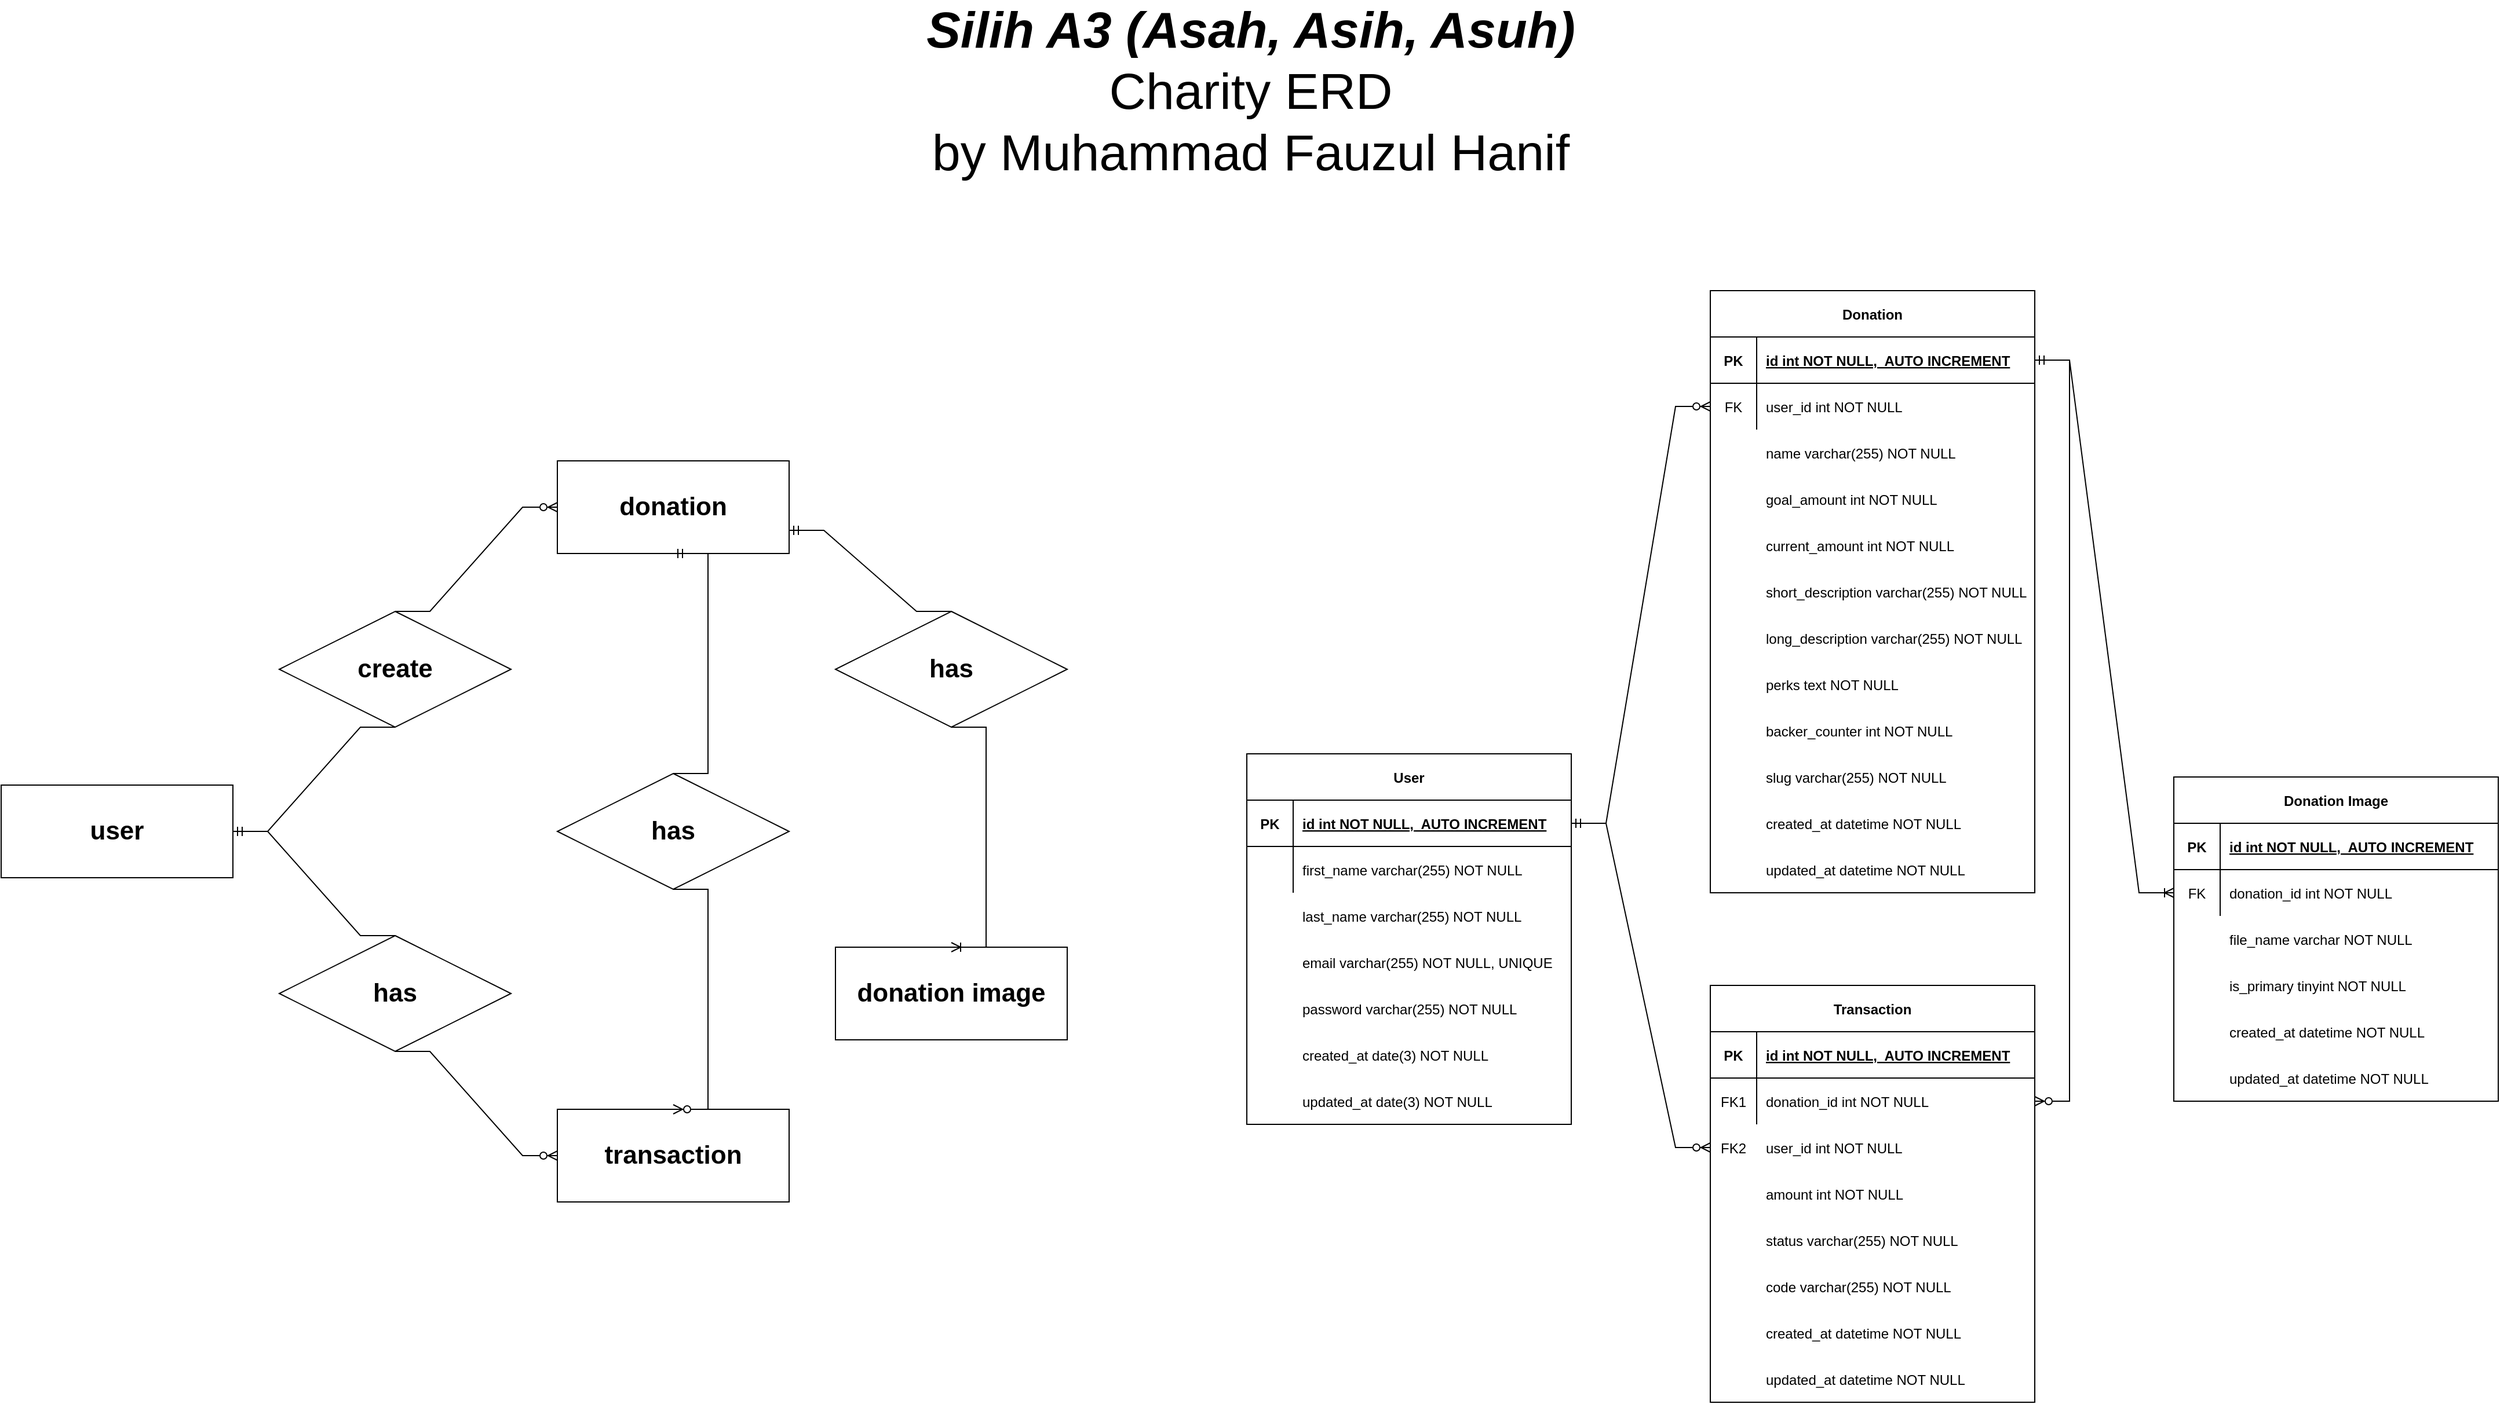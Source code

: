 <mxfile version="14.6.10" type="device"><diagram id="R2lEEEUBdFMjLlhIrx00" name="Page-1"><mxGraphModel dx="2903" dy="1823" grid="1" gridSize="10" guides="1" tooltips="1" connect="1" arrows="1" fold="1" page="1" pageScale="1" pageWidth="2336" pageHeight="1654" math="0" shadow="0" extFonts="Permanent Marker^https://fonts.googleapis.com/css?family=Permanent+Marker"><root><mxCell id="0"/><mxCell id="1" parent="0"/><mxCell id="HXcFSZ7akQh2lTQ3JMFk-24" value="&lt;font style=&quot;font-size: 44px&quot;&gt;&lt;b&gt;&lt;i&gt;Silih A3 (Asah, Asih, Asuh) &lt;/i&gt;&lt;/b&gt;&lt;br&gt;Charity ERD&lt;br&gt;by Muhammad Fauzul Hanif&lt;/font&gt;" style="text;html=1;align=center;verticalAlign=middle;resizable=0;points=[];autosize=1;strokeColor=none;fontSize=22;" parent="1" vertex="1"><mxGeometry x="878" y="120" width="580" height="110" as="geometry"/></mxCell><mxCell id="JLuhulldG4xND8N1YC3n-5" value="" style="group" vertex="1" connectable="0" parent="1"><mxGeometry x="90" y="347" width="2155" height="960" as="geometry"/></mxCell><mxCell id="JLuhulldG4xND8N1YC3n-2" value="" style="group" vertex="1" connectable="0" parent="JLuhulldG4xND8N1YC3n-5"><mxGeometry y="147" width="920" height="640" as="geometry"/></mxCell><mxCell id="HXcFSZ7akQh2lTQ3JMFk-3" value="&lt;b&gt;&lt;font style=&quot;font-size: 22px&quot;&gt;user&lt;/font&gt;&lt;/b&gt;" style="whiteSpace=wrap;html=1;align=center;" parent="JLuhulldG4xND8N1YC3n-2" vertex="1"><mxGeometry y="280" width="200" height="80" as="geometry"/></mxCell><mxCell id="HXcFSZ7akQh2lTQ3JMFk-6" value="create" style="shape=rhombus;perimeter=rhombusPerimeter;whiteSpace=wrap;html=1;align=center;fontSize=22;fontStyle=1" parent="JLuhulldG4xND8N1YC3n-2" vertex="1"><mxGeometry x="240" y="130" width="200" height="100" as="geometry"/></mxCell><mxCell id="HXcFSZ7akQh2lTQ3JMFk-8" value="donation" style="whiteSpace=wrap;html=1;align=center;fontSize=22;fontStyle=1" parent="JLuhulldG4xND8N1YC3n-2" vertex="1"><mxGeometry x="480" width="200" height="80" as="geometry"/></mxCell><mxCell id="HXcFSZ7akQh2lTQ3JMFk-9" value="has" style="shape=rhombus;perimeter=rhombusPerimeter;whiteSpace=wrap;html=1;align=center;fontSize=22;fontStyle=1" parent="JLuhulldG4xND8N1YC3n-2" vertex="1"><mxGeometry x="240" y="410" width="200" height="100" as="geometry"/></mxCell><mxCell id="HXcFSZ7akQh2lTQ3JMFk-10" value="transaction" style="whiteSpace=wrap;html=1;align=center;fontSize=22;fontStyle=1" parent="JLuhulldG4xND8N1YC3n-2" vertex="1"><mxGeometry x="480" y="560" width="200" height="80" as="geometry"/></mxCell><mxCell id="HXcFSZ7akQh2lTQ3JMFk-11" value="has" style="shape=rhombus;perimeter=rhombusPerimeter;whiteSpace=wrap;html=1;align=center;fontSize=22;fontStyle=1" parent="JLuhulldG4xND8N1YC3n-2" vertex="1"><mxGeometry x="480" y="270" width="200" height="100" as="geometry"/></mxCell><mxCell id="HXcFSZ7akQh2lTQ3JMFk-12" value="has" style="shape=rhombus;perimeter=rhombusPerimeter;whiteSpace=wrap;html=1;align=center;fontSize=22;fontStyle=1" parent="JLuhulldG4xND8N1YC3n-2" vertex="1"><mxGeometry x="720" y="130" width="200" height="100" as="geometry"/></mxCell><mxCell id="HXcFSZ7akQh2lTQ3JMFk-13" value="donation image" style="whiteSpace=wrap;html=1;align=center;fontSize=22;fontStyle=1" parent="JLuhulldG4xND8N1YC3n-2" vertex="1"><mxGeometry x="720" y="420" width="200" height="80" as="geometry"/></mxCell><mxCell id="HXcFSZ7akQh2lTQ3JMFk-14" value="" style="edgeStyle=entityRelationEdgeStyle;fontSize=12;html=1;endArrow=ERmandOne;rounded=0;exitX=0.5;exitY=1;exitDx=0;exitDy=0;entryX=1;entryY=0.5;entryDx=0;entryDy=0;" parent="JLuhulldG4xND8N1YC3n-2" source="HXcFSZ7akQh2lTQ3JMFk-6" target="HXcFSZ7akQh2lTQ3JMFk-3" edge="1"><mxGeometry x="420" y="880" width="100" height="100" as="geometry"><mxPoint x="770" y="1090" as="sourcePoint"/><mxPoint x="870" y="990" as="targetPoint"/></mxGeometry></mxCell><mxCell id="HXcFSZ7akQh2lTQ3JMFk-15" value="" style="edgeStyle=entityRelationEdgeStyle;fontSize=12;html=1;endArrow=ERzeroToMany;endFill=1;rounded=0;exitX=0.5;exitY=0;exitDx=0;exitDy=0;entryX=0;entryY=0.5;entryDx=0;entryDy=0;" parent="JLuhulldG4xND8N1YC3n-2" source="HXcFSZ7akQh2lTQ3JMFk-6" target="HXcFSZ7akQh2lTQ3JMFk-8" edge="1"><mxGeometry x="420" y="880" width="100" height="100" as="geometry"><mxPoint x="970" y="980" as="sourcePoint"/><mxPoint x="1010" y="960" as="targetPoint"/></mxGeometry></mxCell><mxCell id="HXcFSZ7akQh2lTQ3JMFk-16" value="" style="edgeStyle=entityRelationEdgeStyle;fontSize=12;html=1;endArrow=ERmandOne;rounded=0;exitX=0.5;exitY=0;exitDx=0;exitDy=0;entryX=0.5;entryY=1;entryDx=0;entryDy=0;" parent="JLuhulldG4xND8N1YC3n-2" source="HXcFSZ7akQh2lTQ3JMFk-11" target="HXcFSZ7akQh2lTQ3JMFk-8" edge="1"><mxGeometry x="420" y="880" width="100" height="100" as="geometry"><mxPoint x="1100" y="1210" as="sourcePoint"/><mxPoint x="746" y="1298" as="targetPoint"/></mxGeometry></mxCell><mxCell id="HXcFSZ7akQh2lTQ3JMFk-17" value="" style="edgeStyle=entityRelationEdgeStyle;fontSize=12;html=1;endArrow=ERmandOne;rounded=0;exitX=0.5;exitY=0;exitDx=0;exitDy=0;entryX=1;entryY=0.75;entryDx=0;entryDy=0;" parent="JLuhulldG4xND8N1YC3n-2" source="HXcFSZ7akQh2lTQ3JMFk-12" target="HXcFSZ7akQh2lTQ3JMFk-8" edge="1"><mxGeometry x="420" y="880" width="100" height="100" as="geometry"><mxPoint x="1210" y="1500" as="sourcePoint"/><mxPoint x="620" y="1398" as="targetPoint"/></mxGeometry></mxCell><mxCell id="HXcFSZ7akQh2lTQ3JMFk-18" value="" style="edgeStyle=entityRelationEdgeStyle;fontSize=12;html=1;endArrow=ERmandOne;rounded=0;entryX=1;entryY=0.5;entryDx=0;entryDy=0;exitX=0.5;exitY=0;exitDx=0;exitDy=0;" parent="JLuhulldG4xND8N1YC3n-2" source="HXcFSZ7akQh2lTQ3JMFk-9" target="HXcFSZ7akQh2lTQ3JMFk-3" edge="1"><mxGeometry x="420" y="880" width="100" height="100" as="geometry"><mxPoint x="550" y="1220" as="sourcePoint"/><mxPoint x="650" y="1120" as="targetPoint"/></mxGeometry></mxCell><mxCell id="HXcFSZ7akQh2lTQ3JMFk-19" value="" style="edgeStyle=entityRelationEdgeStyle;fontSize=12;html=1;endArrow=ERzeroToMany;endFill=1;rounded=0;exitX=0.5;exitY=1;exitDx=0;exitDy=0;entryX=0;entryY=0.5;entryDx=0;entryDy=0;" parent="JLuhulldG4xND8N1YC3n-2" source="HXcFSZ7akQh2lTQ3JMFk-9" target="HXcFSZ7akQh2lTQ3JMFk-10" edge="1"><mxGeometry x="420" y="880" width="100" height="100" as="geometry"><mxPoint x="640" y="1220" as="sourcePoint"/><mxPoint x="740" y="1120" as="targetPoint"/></mxGeometry></mxCell><mxCell id="HXcFSZ7akQh2lTQ3JMFk-21" value="" style="edgeStyle=entityRelationEdgeStyle;fontSize=12;html=1;endArrow=ERzeroToMany;endFill=1;rounded=0;entryX=0.5;entryY=0;entryDx=0;entryDy=0;exitX=0.5;exitY=1;exitDx=0;exitDy=0;" parent="JLuhulldG4xND8N1YC3n-2" source="HXcFSZ7akQh2lTQ3JMFk-11" target="HXcFSZ7akQh2lTQ3JMFk-10" edge="1"><mxGeometry x="420" y="880" width="100" height="100" as="geometry"><mxPoint x="1220" y="1380" as="sourcePoint"/><mxPoint x="1050" y="930" as="targetPoint"/></mxGeometry></mxCell><mxCell id="HXcFSZ7akQh2lTQ3JMFk-22" value="" style="edgeStyle=entityRelationEdgeStyle;fontSize=12;html=1;endArrow=ERoneToMany;rounded=0;exitX=0.5;exitY=1;exitDx=0;exitDy=0;entryX=0.5;entryY=0;entryDx=0;entryDy=0;" parent="JLuhulldG4xND8N1YC3n-2" source="HXcFSZ7akQh2lTQ3JMFk-12" target="HXcFSZ7akQh2lTQ3JMFk-13" edge="1"><mxGeometry x="420" y="880" width="100" height="100" as="geometry"><mxPoint x="1440" y="1220" as="sourcePoint"/><mxPoint x="1540" y="1120" as="targetPoint"/></mxGeometry></mxCell><mxCell id="JLuhulldG4xND8N1YC3n-4" value="" style="group" vertex="1" connectable="0" parent="JLuhulldG4xND8N1YC3n-5"><mxGeometry x="1075" width="1080" height="960" as="geometry"/></mxCell><mxCell id="HXcFSZ7akQh2lTQ3JMFk-26" value="" style="group" parent="JLuhulldG4xND8N1YC3n-4" vertex="1" connectable="0"><mxGeometry y="400" width="280" height="320" as="geometry"/></mxCell><mxCell id="HXcFSZ7akQh2lTQ3JMFk-27" value="User" style="shape=table;startSize=40;container=1;collapsible=1;childLayout=tableLayout;fixedRows=1;rowLines=0;fontStyle=1;align=center;resizeLast=1;" parent="HXcFSZ7akQh2lTQ3JMFk-26" vertex="1"><mxGeometry width="280" height="320" as="geometry"/></mxCell><mxCell id="HXcFSZ7akQh2lTQ3JMFk-28" value="" style="shape=partialRectangle;collapsible=0;dropTarget=0;pointerEvents=0;fillColor=none;points=[[0,0.5],[1,0.5]];portConstraint=eastwest;top=0;left=0;right=0;bottom=1;" parent="HXcFSZ7akQh2lTQ3JMFk-27" vertex="1"><mxGeometry y="40" width="280" height="40" as="geometry"/></mxCell><mxCell id="HXcFSZ7akQh2lTQ3JMFk-29" value="PK" style="shape=partialRectangle;overflow=hidden;connectable=0;fillColor=none;top=0;left=0;bottom=0;right=0;fontStyle=1;" parent="HXcFSZ7akQh2lTQ3JMFk-28" vertex="1"><mxGeometry width="40" height="40" as="geometry"/></mxCell><mxCell id="HXcFSZ7akQh2lTQ3JMFk-30" value="id int NOT NULL,  AUTO INCREMENT" style="shape=partialRectangle;overflow=hidden;connectable=0;fillColor=none;top=0;left=0;bottom=0;right=0;align=left;spacingLeft=6;fontStyle=5;" parent="HXcFSZ7akQh2lTQ3JMFk-28" vertex="1"><mxGeometry x="40" width="240" height="40" as="geometry"/></mxCell><mxCell id="HXcFSZ7akQh2lTQ3JMFk-31" value="" style="shape=partialRectangle;collapsible=0;dropTarget=0;pointerEvents=0;fillColor=none;points=[[0,0.5],[1,0.5]];portConstraint=eastwest;top=0;left=0;right=0;bottom=0;" parent="HXcFSZ7akQh2lTQ3JMFk-27" vertex="1"><mxGeometry y="80" width="280" height="40" as="geometry"/></mxCell><mxCell id="HXcFSZ7akQh2lTQ3JMFk-32" value="" style="shape=partialRectangle;overflow=hidden;connectable=0;fillColor=none;top=0;left=0;bottom=0;right=0;" parent="HXcFSZ7akQh2lTQ3JMFk-31" vertex="1"><mxGeometry width="40" height="40" as="geometry"/></mxCell><mxCell id="HXcFSZ7akQh2lTQ3JMFk-33" value="first_name varchar(255) NOT NULL" style="shape=partialRectangle;overflow=hidden;connectable=0;fillColor=none;top=0;left=0;bottom=0;right=0;align=left;spacingLeft=6;" parent="HXcFSZ7akQh2lTQ3JMFk-31" vertex="1"><mxGeometry x="40" width="240" height="40" as="geometry"/></mxCell><mxCell id="HXcFSZ7akQh2lTQ3JMFk-34" value="" style="shape=partialRectangle;collapsible=0;dropTarget=0;pointerEvents=0;fillColor=none;points=[[0,0.5],[1,0.5]];portConstraint=eastwest;top=0;left=0;right=0;bottom=0;" parent="HXcFSZ7akQh2lTQ3JMFk-26" vertex="1"><mxGeometry y="120" width="280" height="40" as="geometry"/></mxCell><mxCell id="HXcFSZ7akQh2lTQ3JMFk-35" value="" style="shape=partialRectangle;overflow=hidden;connectable=0;fillColor=none;top=0;left=0;bottom=0;right=0;" parent="HXcFSZ7akQh2lTQ3JMFk-34" vertex="1"><mxGeometry width="40" height="40" as="geometry"/></mxCell><mxCell id="HXcFSZ7akQh2lTQ3JMFk-36" value="last_name varchar(255) NOT NULL" style="shape=partialRectangle;overflow=hidden;connectable=0;fillColor=none;top=0;left=0;bottom=0;right=0;align=left;spacingLeft=6;" parent="HXcFSZ7akQh2lTQ3JMFk-34" vertex="1"><mxGeometry x="40" width="240" height="40" as="geometry"/></mxCell><mxCell id="HXcFSZ7akQh2lTQ3JMFk-37" value="" style="shape=partialRectangle;collapsible=0;dropTarget=0;pointerEvents=0;fillColor=none;points=[[0,0.5],[1,0.5]];portConstraint=eastwest;top=0;left=0;right=0;bottom=0;" parent="HXcFSZ7akQh2lTQ3JMFk-26" vertex="1"><mxGeometry y="160" width="280" height="40" as="geometry"/></mxCell><mxCell id="HXcFSZ7akQh2lTQ3JMFk-38" value="" style="shape=partialRectangle;overflow=hidden;connectable=0;fillColor=none;top=0;left=0;bottom=0;right=0;" parent="HXcFSZ7akQh2lTQ3JMFk-37" vertex="1"><mxGeometry width="40" height="40" as="geometry"/></mxCell><mxCell id="HXcFSZ7akQh2lTQ3JMFk-39" value="email varchar(255) NOT NULL, UNIQUE" style="shape=partialRectangle;overflow=hidden;connectable=0;fillColor=none;top=0;left=0;bottom=0;right=0;align=left;spacingLeft=6;" parent="HXcFSZ7akQh2lTQ3JMFk-37" vertex="1"><mxGeometry x="40" width="240" height="40" as="geometry"/></mxCell><mxCell id="HXcFSZ7akQh2lTQ3JMFk-40" value="" style="shape=partialRectangle;collapsible=0;dropTarget=0;pointerEvents=0;fillColor=none;points=[[0,0.5],[1,0.5]];portConstraint=eastwest;top=0;left=0;right=0;bottom=0;" parent="HXcFSZ7akQh2lTQ3JMFk-26" vertex="1"><mxGeometry y="240" width="280" height="40" as="geometry"/></mxCell><mxCell id="HXcFSZ7akQh2lTQ3JMFk-41" value="" style="shape=partialRectangle;overflow=hidden;connectable=0;fillColor=none;top=0;left=0;bottom=0;right=0;" parent="HXcFSZ7akQh2lTQ3JMFk-40" vertex="1"><mxGeometry width="40" height="40" as="geometry"/></mxCell><mxCell id="HXcFSZ7akQh2lTQ3JMFk-42" value="created_at date(3) NOT NULL" style="shape=partialRectangle;overflow=hidden;connectable=0;fillColor=none;top=0;left=0;bottom=0;right=0;align=left;spacingLeft=6;" parent="HXcFSZ7akQh2lTQ3JMFk-40" vertex="1"><mxGeometry x="40" width="240" height="40" as="geometry"/></mxCell><mxCell id="HXcFSZ7akQh2lTQ3JMFk-43" value="" style="shape=partialRectangle;collapsible=0;dropTarget=0;pointerEvents=0;fillColor=none;points=[[0,0.5],[1,0.5]];portConstraint=eastwest;top=0;left=0;right=0;bottom=0;" parent="HXcFSZ7akQh2lTQ3JMFk-26" vertex="1"><mxGeometry y="280" width="280" height="40" as="geometry"/></mxCell><mxCell id="HXcFSZ7akQh2lTQ3JMFk-44" value="" style="shape=partialRectangle;overflow=hidden;connectable=0;fillColor=none;top=0;left=0;bottom=0;right=0;" parent="HXcFSZ7akQh2lTQ3JMFk-43" vertex="1"><mxGeometry width="40" height="40" as="geometry"/></mxCell><mxCell id="HXcFSZ7akQh2lTQ3JMFk-45" value="updated_at date(3) NOT NULL" style="shape=partialRectangle;overflow=hidden;connectable=0;fillColor=none;top=0;left=0;bottom=0;right=0;align=left;spacingLeft=6;" parent="HXcFSZ7akQh2lTQ3JMFk-43" vertex="1"><mxGeometry x="40" width="240" height="40" as="geometry"/></mxCell><mxCell id="HXcFSZ7akQh2lTQ3JMFk-46" value="" style="shape=partialRectangle;collapsible=0;dropTarget=0;pointerEvents=0;fillColor=none;points=[[0,0.5],[1,0.5]];portConstraint=eastwest;top=0;left=0;right=0;bottom=0;" parent="HXcFSZ7akQh2lTQ3JMFk-26" vertex="1"><mxGeometry y="200" width="280" height="40" as="geometry"/></mxCell><mxCell id="HXcFSZ7akQh2lTQ3JMFk-47" value="" style="shape=partialRectangle;overflow=hidden;connectable=0;fillColor=none;top=0;left=0;bottom=0;right=0;" parent="HXcFSZ7akQh2lTQ3JMFk-46" vertex="1"><mxGeometry width="40" height="40" as="geometry"/></mxCell><mxCell id="HXcFSZ7akQh2lTQ3JMFk-48" value="password varchar(255) NOT NULL" style="shape=partialRectangle;overflow=hidden;connectable=0;fillColor=none;top=0;left=0;bottom=0;right=0;align=left;spacingLeft=6;" parent="HXcFSZ7akQh2lTQ3JMFk-46" vertex="1"><mxGeometry x="40" width="240" height="40" as="geometry"/></mxCell><mxCell id="HXcFSZ7akQh2lTQ3JMFk-49" value="" style="group" parent="JLuhulldG4xND8N1YC3n-4" vertex="1" connectable="0"><mxGeometry x="400" width="280" height="520" as="geometry"/></mxCell><mxCell id="HXcFSZ7akQh2lTQ3JMFk-50" value="Donation" style="shape=table;startSize=40;container=1;collapsible=1;childLayout=tableLayout;fixedRows=1;rowLines=0;fontStyle=1;align=center;resizeLast=1;" parent="HXcFSZ7akQh2lTQ3JMFk-49" vertex="1"><mxGeometry width="280" height="520" as="geometry"/></mxCell><mxCell id="HXcFSZ7akQh2lTQ3JMFk-51" value="" style="shape=partialRectangle;collapsible=0;dropTarget=0;pointerEvents=0;fillColor=none;points=[[0,0.5],[1,0.5]];portConstraint=eastwest;top=0;left=0;right=0;bottom=1;" parent="HXcFSZ7akQh2lTQ3JMFk-50" vertex="1"><mxGeometry y="40" width="280" height="40" as="geometry"/></mxCell><mxCell id="HXcFSZ7akQh2lTQ3JMFk-52" value="PK" style="shape=partialRectangle;overflow=hidden;connectable=0;fillColor=none;top=0;left=0;bottom=0;right=0;fontStyle=1;" parent="HXcFSZ7akQh2lTQ3JMFk-51" vertex="1"><mxGeometry width="40" height="40" as="geometry"/></mxCell><mxCell id="HXcFSZ7akQh2lTQ3JMFk-53" value="id int NOT NULL,  AUTO INCREMENT" style="shape=partialRectangle;overflow=hidden;connectable=0;fillColor=none;top=0;left=0;bottom=0;right=0;align=left;spacingLeft=6;fontStyle=5;" parent="HXcFSZ7akQh2lTQ3JMFk-51" vertex="1"><mxGeometry x="40" width="240" height="40" as="geometry"/></mxCell><mxCell id="HXcFSZ7akQh2lTQ3JMFk-54" value="" style="shape=partialRectangle;collapsible=0;dropTarget=0;pointerEvents=0;fillColor=none;points=[[0,0.5],[1,0.5]];portConstraint=eastwest;top=0;left=0;right=0;bottom=0;" parent="HXcFSZ7akQh2lTQ3JMFk-50" vertex="1"><mxGeometry y="80" width="280" height="40" as="geometry"/></mxCell><mxCell id="HXcFSZ7akQh2lTQ3JMFk-55" value="FK" style="shape=partialRectangle;overflow=hidden;connectable=0;fillColor=none;top=0;left=0;bottom=0;right=0;" parent="HXcFSZ7akQh2lTQ3JMFk-54" vertex="1"><mxGeometry width="40" height="40" as="geometry"/></mxCell><mxCell id="HXcFSZ7akQh2lTQ3JMFk-56" value="user_id int NOT NULL" style="shape=partialRectangle;overflow=hidden;connectable=0;fillColor=none;top=0;left=0;bottom=0;right=0;align=left;spacingLeft=6;" parent="HXcFSZ7akQh2lTQ3JMFk-54" vertex="1"><mxGeometry x="40" width="240" height="40" as="geometry"/></mxCell><mxCell id="HXcFSZ7akQh2lTQ3JMFk-57" value="" style="shape=partialRectangle;collapsible=0;dropTarget=0;pointerEvents=0;fillColor=none;points=[[0,0.5],[1,0.5]];portConstraint=eastwest;top=0;left=0;right=0;bottom=0;" parent="HXcFSZ7akQh2lTQ3JMFk-49" vertex="1"><mxGeometry y="120" width="280" height="40" as="geometry"/></mxCell><mxCell id="HXcFSZ7akQh2lTQ3JMFk-58" value="" style="shape=partialRectangle;overflow=hidden;connectable=0;fillColor=none;top=0;left=0;bottom=0;right=0;" parent="HXcFSZ7akQh2lTQ3JMFk-57" vertex="1"><mxGeometry width="40" height="40" as="geometry"/></mxCell><mxCell id="HXcFSZ7akQh2lTQ3JMFk-59" value="name varchar(255) NOT NULL" style="shape=partialRectangle;overflow=hidden;connectable=0;fillColor=none;top=0;left=0;bottom=0;right=0;align=left;spacingLeft=6;" parent="HXcFSZ7akQh2lTQ3JMFk-57" vertex="1"><mxGeometry x="40" width="240" height="40" as="geometry"/></mxCell><mxCell id="HXcFSZ7akQh2lTQ3JMFk-60" value="" style="shape=partialRectangle;collapsible=0;dropTarget=0;pointerEvents=0;fillColor=none;points=[[0,0.5],[1,0.5]];portConstraint=eastwest;top=0;left=0;right=0;bottom=0;" parent="HXcFSZ7akQh2lTQ3JMFk-49" vertex="1"><mxGeometry y="160" width="280" height="40" as="geometry"/></mxCell><mxCell id="HXcFSZ7akQh2lTQ3JMFk-61" value="" style="shape=partialRectangle;overflow=hidden;connectable=0;fillColor=none;top=0;left=0;bottom=0;right=0;" parent="HXcFSZ7akQh2lTQ3JMFk-60" vertex="1"><mxGeometry width="40" height="40" as="geometry"/></mxCell><mxCell id="HXcFSZ7akQh2lTQ3JMFk-62" value="goal_amount int NOT NULL" style="shape=partialRectangle;overflow=hidden;connectable=0;fillColor=none;top=0;left=0;bottom=0;right=0;align=left;spacingLeft=6;" parent="HXcFSZ7akQh2lTQ3JMFk-60" vertex="1"><mxGeometry x="40" width="240" height="40" as="geometry"/></mxCell><mxCell id="HXcFSZ7akQh2lTQ3JMFk-63" value="" style="shape=partialRectangle;collapsible=0;dropTarget=0;pointerEvents=0;fillColor=none;points=[[0,0.5],[1,0.5]];portConstraint=eastwest;top=0;left=0;right=0;bottom=0;" parent="HXcFSZ7akQh2lTQ3JMFk-49" vertex="1"><mxGeometry y="240" width="280" height="40" as="geometry"/></mxCell><mxCell id="HXcFSZ7akQh2lTQ3JMFk-64" value="" style="shape=partialRectangle;overflow=hidden;connectable=0;fillColor=none;top=0;left=0;bottom=0;right=0;" parent="HXcFSZ7akQh2lTQ3JMFk-63" vertex="1"><mxGeometry width="40" height="40" as="geometry"/></mxCell><mxCell id="HXcFSZ7akQh2lTQ3JMFk-65" value="short_description varchar(255) NOT NULL" style="shape=partialRectangle;overflow=hidden;connectable=0;fillColor=none;top=0;left=0;bottom=0;right=0;align=left;spacingLeft=6;" parent="HXcFSZ7akQh2lTQ3JMFk-63" vertex="1"><mxGeometry x="40" width="240" height="40" as="geometry"/></mxCell><mxCell id="HXcFSZ7akQh2lTQ3JMFk-66" value="" style="shape=partialRectangle;collapsible=0;dropTarget=0;pointerEvents=0;fillColor=none;points=[[0,0.5],[1,0.5]];portConstraint=eastwest;top=0;left=0;right=0;bottom=0;" parent="HXcFSZ7akQh2lTQ3JMFk-49" vertex="1"><mxGeometry y="280" width="280" height="40" as="geometry"/></mxCell><mxCell id="HXcFSZ7akQh2lTQ3JMFk-67" value="" style="shape=partialRectangle;overflow=hidden;connectable=0;fillColor=none;top=0;left=0;bottom=0;right=0;" parent="HXcFSZ7akQh2lTQ3JMFk-66" vertex="1"><mxGeometry width="40" height="40" as="geometry"/></mxCell><mxCell id="HXcFSZ7akQh2lTQ3JMFk-68" value="long_description varchar(255) NOT NULL" style="shape=partialRectangle;overflow=hidden;connectable=0;fillColor=none;top=0;left=0;bottom=0;right=0;align=left;spacingLeft=6;" parent="HXcFSZ7akQh2lTQ3JMFk-66" vertex="1"><mxGeometry x="40" width="240" height="40" as="geometry"/></mxCell><mxCell id="HXcFSZ7akQh2lTQ3JMFk-69" value="" style="shape=partialRectangle;collapsible=0;dropTarget=0;pointerEvents=0;fillColor=none;points=[[0,0.5],[1,0.5]];portConstraint=eastwest;top=0;left=0;right=0;bottom=0;" parent="HXcFSZ7akQh2lTQ3JMFk-49" vertex="1"><mxGeometry y="200" width="280" height="40" as="geometry"/></mxCell><mxCell id="HXcFSZ7akQh2lTQ3JMFk-70" value="" style="shape=partialRectangle;overflow=hidden;connectable=0;fillColor=none;top=0;left=0;bottom=0;right=0;" parent="HXcFSZ7akQh2lTQ3JMFk-69" vertex="1"><mxGeometry width="40" height="40" as="geometry"/></mxCell><mxCell id="HXcFSZ7akQh2lTQ3JMFk-71" value="current_amount int NOT NULL" style="shape=partialRectangle;overflow=hidden;connectable=0;fillColor=none;top=0;left=0;bottom=0;right=0;align=left;spacingLeft=6;" parent="HXcFSZ7akQh2lTQ3JMFk-69" vertex="1"><mxGeometry x="40" width="240" height="40" as="geometry"/></mxCell><mxCell id="HXcFSZ7akQh2lTQ3JMFk-72" value="" style="shape=partialRectangle;collapsible=0;dropTarget=0;pointerEvents=0;fillColor=none;points=[[0,0.5],[1,0.5]];portConstraint=eastwest;top=0;left=0;right=0;bottom=0;" parent="HXcFSZ7akQh2lTQ3JMFk-49" vertex="1"><mxGeometry y="320" width="280" height="40" as="geometry"/></mxCell><mxCell id="HXcFSZ7akQh2lTQ3JMFk-73" value="" style="shape=partialRectangle;overflow=hidden;connectable=0;fillColor=none;top=0;left=0;bottom=0;right=0;" parent="HXcFSZ7akQh2lTQ3JMFk-72" vertex="1"><mxGeometry width="40" height="40" as="geometry"/></mxCell><mxCell id="HXcFSZ7akQh2lTQ3JMFk-74" value="perks text NOT NULL" style="shape=partialRectangle;overflow=hidden;connectable=0;fillColor=none;top=0;left=0;bottom=0;right=0;align=left;spacingLeft=6;" parent="HXcFSZ7akQh2lTQ3JMFk-72" vertex="1"><mxGeometry x="40" width="240" height="40" as="geometry"/></mxCell><mxCell id="HXcFSZ7akQh2lTQ3JMFk-75" value="" style="shape=partialRectangle;collapsible=0;dropTarget=0;pointerEvents=0;fillColor=none;points=[[0,0.5],[1,0.5]];portConstraint=eastwest;top=0;left=0;right=0;bottom=0;" parent="HXcFSZ7akQh2lTQ3JMFk-49" vertex="1"><mxGeometry y="360" width="280" height="40" as="geometry"/></mxCell><mxCell id="HXcFSZ7akQh2lTQ3JMFk-76" value="" style="shape=partialRectangle;overflow=hidden;connectable=0;fillColor=none;top=0;left=0;bottom=0;right=0;" parent="HXcFSZ7akQh2lTQ3JMFk-75" vertex="1"><mxGeometry width="40" height="40" as="geometry"/></mxCell><mxCell id="HXcFSZ7akQh2lTQ3JMFk-77" value="backer_counter int NOT NULL" style="shape=partialRectangle;overflow=hidden;connectable=0;fillColor=none;top=0;left=0;bottom=0;right=0;align=left;spacingLeft=6;" parent="HXcFSZ7akQh2lTQ3JMFk-75" vertex="1"><mxGeometry x="40" width="240" height="40" as="geometry"/></mxCell><mxCell id="HXcFSZ7akQh2lTQ3JMFk-78" value="" style="shape=partialRectangle;collapsible=0;dropTarget=0;pointerEvents=0;fillColor=none;points=[[0,0.5],[1,0.5]];portConstraint=eastwest;top=0;left=0;right=0;bottom=0;" parent="HXcFSZ7akQh2lTQ3JMFk-49" vertex="1"><mxGeometry y="400" width="280" height="40" as="geometry"/></mxCell><mxCell id="HXcFSZ7akQh2lTQ3JMFk-79" value="" style="shape=partialRectangle;overflow=hidden;connectable=0;fillColor=none;top=0;left=0;bottom=0;right=0;" parent="HXcFSZ7akQh2lTQ3JMFk-78" vertex="1"><mxGeometry width="40" height="40" as="geometry"/></mxCell><mxCell id="HXcFSZ7akQh2lTQ3JMFk-80" value="slug varchar(255) NOT NULL" style="shape=partialRectangle;overflow=hidden;connectable=0;fillColor=none;top=0;left=0;bottom=0;right=0;align=left;spacingLeft=6;" parent="HXcFSZ7akQh2lTQ3JMFk-78" vertex="1"><mxGeometry x="40" width="240" height="40" as="geometry"/></mxCell><mxCell id="HXcFSZ7akQh2lTQ3JMFk-81" value="" style="shape=partialRectangle;collapsible=0;dropTarget=0;pointerEvents=0;fillColor=none;points=[[0,0.5],[1,0.5]];portConstraint=eastwest;top=0;left=0;right=0;bottom=0;" parent="HXcFSZ7akQh2lTQ3JMFk-49" vertex="1"><mxGeometry y="440" width="280" height="40" as="geometry"/></mxCell><mxCell id="HXcFSZ7akQh2lTQ3JMFk-82" value="" style="shape=partialRectangle;overflow=hidden;connectable=0;fillColor=none;top=0;left=0;bottom=0;right=0;" parent="HXcFSZ7akQh2lTQ3JMFk-81" vertex="1"><mxGeometry width="40" height="40" as="geometry"/></mxCell><mxCell id="HXcFSZ7akQh2lTQ3JMFk-83" value="created_at datetime NOT NULL" style="shape=partialRectangle;overflow=hidden;connectable=0;fillColor=none;top=0;left=0;bottom=0;right=0;align=left;spacingLeft=6;" parent="HXcFSZ7akQh2lTQ3JMFk-81" vertex="1"><mxGeometry x="40" width="240" height="40" as="geometry"/></mxCell><mxCell id="HXcFSZ7akQh2lTQ3JMFk-84" value="" style="shape=partialRectangle;collapsible=0;dropTarget=0;pointerEvents=0;fillColor=none;points=[[0,0.5],[1,0.5]];portConstraint=eastwest;top=0;left=0;right=0;bottom=0;" parent="HXcFSZ7akQh2lTQ3JMFk-49" vertex="1"><mxGeometry y="480" width="280" height="40" as="geometry"/></mxCell><mxCell id="HXcFSZ7akQh2lTQ3JMFk-85" value="" style="shape=partialRectangle;overflow=hidden;connectable=0;fillColor=none;top=0;left=0;bottom=0;right=0;" parent="HXcFSZ7akQh2lTQ3JMFk-84" vertex="1"><mxGeometry width="40" height="40" as="geometry"/></mxCell><mxCell id="HXcFSZ7akQh2lTQ3JMFk-86" value="updated_at datetime NOT NULL" style="shape=partialRectangle;overflow=hidden;connectable=0;fillColor=none;top=0;left=0;bottom=0;right=0;align=left;spacingLeft=6;" parent="HXcFSZ7akQh2lTQ3JMFk-84" vertex="1"><mxGeometry x="40" width="240" height="40" as="geometry"/></mxCell><mxCell id="HXcFSZ7akQh2lTQ3JMFk-87" value="" style="group" parent="JLuhulldG4xND8N1YC3n-4" vertex="1" connectable="0"><mxGeometry x="800" y="420" width="280" height="280" as="geometry"/></mxCell><mxCell id="HXcFSZ7akQh2lTQ3JMFk-88" value="Donation Image" style="shape=table;startSize=40;container=1;collapsible=1;childLayout=tableLayout;fixedRows=1;rowLines=0;fontStyle=1;align=center;resizeLast=1;" parent="HXcFSZ7akQh2lTQ3JMFk-87" vertex="1"><mxGeometry width="280" height="280" as="geometry"/></mxCell><mxCell id="HXcFSZ7akQh2lTQ3JMFk-89" value="" style="shape=partialRectangle;collapsible=0;dropTarget=0;pointerEvents=0;fillColor=none;points=[[0,0.5],[1,0.5]];portConstraint=eastwest;top=0;left=0;right=0;bottom=1;" parent="HXcFSZ7akQh2lTQ3JMFk-88" vertex="1"><mxGeometry y="40" width="280" height="40" as="geometry"/></mxCell><mxCell id="HXcFSZ7akQh2lTQ3JMFk-90" value="PK" style="shape=partialRectangle;overflow=hidden;connectable=0;fillColor=none;top=0;left=0;bottom=0;right=0;fontStyle=1;" parent="HXcFSZ7akQh2lTQ3JMFk-89" vertex="1"><mxGeometry width="40" height="40" as="geometry"/></mxCell><mxCell id="HXcFSZ7akQh2lTQ3JMFk-91" value="id int NOT NULL,  AUTO INCREMENT" style="shape=partialRectangle;overflow=hidden;connectable=0;fillColor=none;top=0;left=0;bottom=0;right=0;align=left;spacingLeft=6;fontStyle=5;" parent="HXcFSZ7akQh2lTQ3JMFk-89" vertex="1"><mxGeometry x="40" width="240" height="40" as="geometry"/></mxCell><mxCell id="HXcFSZ7akQh2lTQ3JMFk-92" value="" style="shape=partialRectangle;collapsible=0;dropTarget=0;pointerEvents=0;fillColor=none;points=[[0,0.5],[1,0.5]];portConstraint=eastwest;top=0;left=0;right=0;bottom=0;" parent="HXcFSZ7akQh2lTQ3JMFk-88" vertex="1"><mxGeometry y="80" width="280" height="40" as="geometry"/></mxCell><mxCell id="HXcFSZ7akQh2lTQ3JMFk-93" value="FK" style="shape=partialRectangle;overflow=hidden;connectable=0;fillColor=none;top=0;left=0;bottom=0;right=0;" parent="HXcFSZ7akQh2lTQ3JMFk-92" vertex="1"><mxGeometry width="40" height="40" as="geometry"/></mxCell><mxCell id="HXcFSZ7akQh2lTQ3JMFk-94" value="donation_id int NOT NULL" style="shape=partialRectangle;overflow=hidden;connectable=0;fillColor=none;top=0;left=0;bottom=0;right=0;align=left;spacingLeft=6;" parent="HXcFSZ7akQh2lTQ3JMFk-92" vertex="1"><mxGeometry x="40" width="240" height="40" as="geometry"/></mxCell><mxCell id="HXcFSZ7akQh2lTQ3JMFk-95" value="" style="shape=partialRectangle;collapsible=0;dropTarget=0;pointerEvents=0;fillColor=none;points=[[0,0.5],[1,0.5]];portConstraint=eastwest;top=0;left=0;right=0;bottom=0;" parent="HXcFSZ7akQh2lTQ3JMFk-87" vertex="1"><mxGeometry y="120" width="280" height="40" as="geometry"/></mxCell><mxCell id="HXcFSZ7akQh2lTQ3JMFk-96" value="" style="shape=partialRectangle;overflow=hidden;connectable=0;fillColor=none;top=0;left=0;bottom=0;right=0;" parent="HXcFSZ7akQh2lTQ3JMFk-95" vertex="1"><mxGeometry width="40" height="40" as="geometry"/></mxCell><mxCell id="HXcFSZ7akQh2lTQ3JMFk-97" value="file_name varchar NOT NULL" style="shape=partialRectangle;overflow=hidden;connectable=0;fillColor=none;top=0;left=0;bottom=0;right=0;align=left;spacingLeft=6;" parent="HXcFSZ7akQh2lTQ3JMFk-95" vertex="1"><mxGeometry x="40" width="240" height="40" as="geometry"/></mxCell><mxCell id="HXcFSZ7akQh2lTQ3JMFk-98" value="" style="shape=partialRectangle;collapsible=0;dropTarget=0;pointerEvents=0;fillColor=none;points=[[0,0.5],[1,0.5]];portConstraint=eastwest;top=0;left=0;right=0;bottom=0;" parent="HXcFSZ7akQh2lTQ3JMFk-87" vertex="1"><mxGeometry y="160" width="280" height="40" as="geometry"/></mxCell><mxCell id="HXcFSZ7akQh2lTQ3JMFk-99" value="" style="shape=partialRectangle;overflow=hidden;connectable=0;fillColor=none;top=0;left=0;bottom=0;right=0;" parent="HXcFSZ7akQh2lTQ3JMFk-98" vertex="1"><mxGeometry width="40" height="40" as="geometry"/></mxCell><mxCell id="HXcFSZ7akQh2lTQ3JMFk-100" value="is_primary tinyint NOT NULL" style="shape=partialRectangle;overflow=hidden;connectable=0;fillColor=none;top=0;left=0;bottom=0;right=0;align=left;spacingLeft=6;" parent="HXcFSZ7akQh2lTQ3JMFk-98" vertex="1"><mxGeometry x="40" width="240" height="40" as="geometry"/></mxCell><mxCell id="HXcFSZ7akQh2lTQ3JMFk-101" value="" style="shape=partialRectangle;collapsible=0;dropTarget=0;pointerEvents=0;fillColor=none;points=[[0,0.5],[1,0.5]];portConstraint=eastwest;top=0;left=0;right=0;bottom=0;" parent="HXcFSZ7akQh2lTQ3JMFk-87" vertex="1"><mxGeometry y="200" width="280" height="40" as="geometry"/></mxCell><mxCell id="HXcFSZ7akQh2lTQ3JMFk-102" value="" style="shape=partialRectangle;overflow=hidden;connectable=0;fillColor=none;top=0;left=0;bottom=0;right=0;" parent="HXcFSZ7akQh2lTQ3JMFk-101" vertex="1"><mxGeometry width="40" height="40" as="geometry"/></mxCell><mxCell id="HXcFSZ7akQh2lTQ3JMFk-103" value="" style="shape=partialRectangle;overflow=hidden;connectable=0;fillColor=none;top=0;left=0;bottom=0;right=0;align=left;spacingLeft=6;" parent="HXcFSZ7akQh2lTQ3JMFk-101" vertex="1"><mxGeometry x="40" width="240" height="40" as="geometry"/></mxCell><mxCell id="HXcFSZ7akQh2lTQ3JMFk-104" value="" style="shape=partialRectangle;collapsible=0;dropTarget=0;pointerEvents=0;fillColor=none;points=[[0,0.5],[1,0.5]];portConstraint=eastwest;top=0;left=0;right=0;bottom=0;" parent="HXcFSZ7akQh2lTQ3JMFk-87" vertex="1"><mxGeometry y="200" width="280" height="40" as="geometry"/></mxCell><mxCell id="HXcFSZ7akQh2lTQ3JMFk-105" value="" style="shape=partialRectangle;overflow=hidden;connectable=0;fillColor=none;top=0;left=0;bottom=0;right=0;" parent="HXcFSZ7akQh2lTQ3JMFk-104" vertex="1"><mxGeometry width="40" height="40" as="geometry"/></mxCell><mxCell id="HXcFSZ7akQh2lTQ3JMFk-106" value="created_at datetime NOT NULL" style="shape=partialRectangle;overflow=hidden;connectable=0;fillColor=none;top=0;left=0;bottom=0;right=0;align=left;spacingLeft=6;" parent="HXcFSZ7akQh2lTQ3JMFk-104" vertex="1"><mxGeometry x="40" width="240" height="40" as="geometry"/></mxCell><mxCell id="HXcFSZ7akQh2lTQ3JMFk-107" value="" style="shape=partialRectangle;collapsible=0;dropTarget=0;pointerEvents=0;fillColor=none;points=[[0,0.5],[1,0.5]];portConstraint=eastwest;top=0;left=0;right=0;bottom=0;" parent="HXcFSZ7akQh2lTQ3JMFk-87" vertex="1"><mxGeometry y="240" width="280" height="40" as="geometry"/></mxCell><mxCell id="HXcFSZ7akQh2lTQ3JMFk-108" value="" style="shape=partialRectangle;overflow=hidden;connectable=0;fillColor=none;top=0;left=0;bottom=0;right=0;" parent="HXcFSZ7akQh2lTQ3JMFk-107" vertex="1"><mxGeometry width="40" height="40" as="geometry"/></mxCell><mxCell id="HXcFSZ7akQh2lTQ3JMFk-109" value="updated_at datetime NOT NULL" style="shape=partialRectangle;overflow=hidden;connectable=0;fillColor=none;top=0;left=0;bottom=0;right=0;align=left;spacingLeft=6;" parent="HXcFSZ7akQh2lTQ3JMFk-107" vertex="1"><mxGeometry x="40" width="240" height="40" as="geometry"/></mxCell><mxCell id="HXcFSZ7akQh2lTQ3JMFk-110" value="" style="group" parent="JLuhulldG4xND8N1YC3n-4" vertex="1" connectable="0"><mxGeometry x="400" y="600" width="280" height="360" as="geometry"/></mxCell><mxCell id="HXcFSZ7akQh2lTQ3JMFk-111" value="" style="shape=partialRectangle;collapsible=0;dropTarget=0;pointerEvents=0;fillColor=none;points=[[0,0.5],[1,0.5]];portConstraint=eastwest;top=0;left=0;right=0;bottom=0;" parent="HXcFSZ7akQh2lTQ3JMFk-110" vertex="1"><mxGeometry y="320" width="280" height="40" as="geometry"/></mxCell><mxCell id="HXcFSZ7akQh2lTQ3JMFk-112" value="" style="shape=partialRectangle;overflow=hidden;connectable=0;fillColor=none;top=0;left=0;bottom=0;right=0;" parent="HXcFSZ7akQh2lTQ3JMFk-111" vertex="1"><mxGeometry width="40" height="40" as="geometry"/></mxCell><mxCell id="HXcFSZ7akQh2lTQ3JMFk-113" value="updated_at datetime NOT NULL" style="shape=partialRectangle;overflow=hidden;connectable=0;fillColor=none;top=0;left=0;bottom=0;right=0;align=left;spacingLeft=6;" parent="HXcFSZ7akQh2lTQ3JMFk-111" vertex="1"><mxGeometry x="40" width="240" height="40" as="geometry"/></mxCell><mxCell id="HXcFSZ7akQh2lTQ3JMFk-114" value="created_at datetime NOT NULL" style="shape=partialRectangle;overflow=hidden;connectable=0;fillColor=none;top=0;left=0;bottom=0;right=0;align=left;spacingLeft=6;" parent="HXcFSZ7akQh2lTQ3JMFk-110" vertex="1"><mxGeometry x="40" y="280" width="240" height="40" as="geometry"/></mxCell><mxCell id="HXcFSZ7akQh2lTQ3JMFk-115" value="Transaction" style="shape=table;startSize=40;container=1;collapsible=1;childLayout=tableLayout;fixedRows=1;rowLines=0;fontStyle=1;align=center;resizeLast=1;" parent="HXcFSZ7akQh2lTQ3JMFk-110" vertex="1"><mxGeometry width="280" height="360" as="geometry"/></mxCell><mxCell id="HXcFSZ7akQh2lTQ3JMFk-116" value="" style="shape=partialRectangle;collapsible=0;dropTarget=0;pointerEvents=0;fillColor=none;points=[[0,0.5],[1,0.5]];portConstraint=eastwest;top=0;left=0;right=0;bottom=1;" parent="HXcFSZ7akQh2lTQ3JMFk-115" vertex="1"><mxGeometry y="40" width="280" height="40" as="geometry"/></mxCell><mxCell id="HXcFSZ7akQh2lTQ3JMFk-117" value="PK" style="shape=partialRectangle;overflow=hidden;connectable=0;fillColor=none;top=0;left=0;bottom=0;right=0;fontStyle=1;" parent="HXcFSZ7akQh2lTQ3JMFk-116" vertex="1"><mxGeometry width="40" height="40" as="geometry"/></mxCell><mxCell id="HXcFSZ7akQh2lTQ3JMFk-118" value="id int NOT NULL,  AUTO INCREMENT" style="shape=partialRectangle;overflow=hidden;connectable=0;fillColor=none;top=0;left=0;bottom=0;right=0;align=left;spacingLeft=6;fontStyle=5;" parent="HXcFSZ7akQh2lTQ3JMFk-116" vertex="1"><mxGeometry x="40" width="240" height="40" as="geometry"/></mxCell><mxCell id="HXcFSZ7akQh2lTQ3JMFk-119" value="" style="shape=partialRectangle;collapsible=0;dropTarget=0;pointerEvents=0;fillColor=none;points=[[0,0.5],[1,0.5]];portConstraint=eastwest;top=0;left=0;right=0;bottom=0;" parent="HXcFSZ7akQh2lTQ3JMFk-115" vertex="1"><mxGeometry y="80" width="280" height="40" as="geometry"/></mxCell><mxCell id="HXcFSZ7akQh2lTQ3JMFk-120" value="FK1" style="shape=partialRectangle;overflow=hidden;connectable=0;fillColor=none;top=0;left=0;bottom=0;right=0;" parent="HXcFSZ7akQh2lTQ3JMFk-119" vertex="1"><mxGeometry width="40" height="40" as="geometry"/></mxCell><mxCell id="HXcFSZ7akQh2lTQ3JMFk-121" value="donation_id int NOT NULL" style="shape=partialRectangle;overflow=hidden;connectable=0;fillColor=none;top=0;left=0;bottom=0;right=0;align=left;spacingLeft=6;" parent="HXcFSZ7akQh2lTQ3JMFk-119" vertex="1"><mxGeometry x="40" width="240" height="40" as="geometry"/></mxCell><mxCell id="HXcFSZ7akQh2lTQ3JMFk-122" value="" style="shape=partialRectangle;collapsible=0;dropTarget=0;pointerEvents=0;fillColor=none;points=[[0,0.5],[1,0.5]];portConstraint=eastwest;top=0;left=0;right=0;bottom=0;" parent="HXcFSZ7akQh2lTQ3JMFk-110" vertex="1"><mxGeometry y="120" width="280" height="40" as="geometry"/></mxCell><mxCell id="HXcFSZ7akQh2lTQ3JMFk-123" value="FK2" style="shape=partialRectangle;overflow=hidden;connectable=0;fillColor=none;top=0;left=0;bottom=0;right=0;" parent="HXcFSZ7akQh2lTQ3JMFk-122" vertex="1"><mxGeometry width="40" height="40" as="geometry"/></mxCell><mxCell id="HXcFSZ7akQh2lTQ3JMFk-124" value="user_id int NOT NULL" style="shape=partialRectangle;overflow=hidden;connectable=0;fillColor=none;top=0;left=0;bottom=0;right=0;align=left;spacingLeft=6;" parent="HXcFSZ7akQh2lTQ3JMFk-122" vertex="1"><mxGeometry x="40" width="240" height="40" as="geometry"/></mxCell><mxCell id="HXcFSZ7akQh2lTQ3JMFk-125" value="" style="shape=partialRectangle;collapsible=0;dropTarget=0;pointerEvents=0;fillColor=none;points=[[0,0.5],[1,0.5]];portConstraint=eastwest;top=0;left=0;right=0;bottom=0;" parent="HXcFSZ7akQh2lTQ3JMFk-110" vertex="1"><mxGeometry y="160" width="280" height="40" as="geometry"/></mxCell><mxCell id="HXcFSZ7akQh2lTQ3JMFk-126" value="" style="shape=partialRectangle;overflow=hidden;connectable=0;fillColor=none;top=0;left=0;bottom=0;right=0;" parent="HXcFSZ7akQh2lTQ3JMFk-125" vertex="1"><mxGeometry width="40" height="40" as="geometry"/></mxCell><mxCell id="HXcFSZ7akQh2lTQ3JMFk-127" value="amount int NOT NULL" style="shape=partialRectangle;overflow=hidden;connectable=0;fillColor=none;top=0;left=0;bottom=0;right=0;align=left;spacingLeft=6;" parent="HXcFSZ7akQh2lTQ3JMFk-125" vertex="1"><mxGeometry x="40" width="240" height="40" as="geometry"/></mxCell><mxCell id="HXcFSZ7akQh2lTQ3JMFk-128" value="" style="shape=partialRectangle;collapsible=0;dropTarget=0;pointerEvents=0;fillColor=none;points=[[0,0.5],[1,0.5]];portConstraint=eastwest;top=0;left=0;right=0;bottom=0;" parent="HXcFSZ7akQh2lTQ3JMFk-110" vertex="1"><mxGeometry y="200" width="280" height="40" as="geometry"/></mxCell><mxCell id="HXcFSZ7akQh2lTQ3JMFk-129" value="" style="shape=partialRectangle;overflow=hidden;connectable=0;fillColor=none;top=0;left=0;bottom=0;right=0;" parent="HXcFSZ7akQh2lTQ3JMFk-128" vertex="1"><mxGeometry width="40" height="40" as="geometry"/></mxCell><mxCell id="HXcFSZ7akQh2lTQ3JMFk-130" value="" style="shape=partialRectangle;overflow=hidden;connectable=0;fillColor=none;top=0;left=0;bottom=0;right=0;align=left;spacingLeft=6;" parent="HXcFSZ7akQh2lTQ3JMFk-128" vertex="1"><mxGeometry x="40" width="240" height="40" as="geometry"/></mxCell><mxCell id="HXcFSZ7akQh2lTQ3JMFk-131" value="" style="shape=partialRectangle;collapsible=0;dropTarget=0;pointerEvents=0;fillColor=none;points=[[0,0.5],[1,0.5]];portConstraint=eastwest;top=0;left=0;right=0;bottom=0;" parent="HXcFSZ7akQh2lTQ3JMFk-110" vertex="1"><mxGeometry y="200" width="280" height="40" as="geometry"/></mxCell><mxCell id="HXcFSZ7akQh2lTQ3JMFk-132" value="" style="shape=partialRectangle;overflow=hidden;connectable=0;fillColor=none;top=0;left=0;bottom=0;right=0;" parent="HXcFSZ7akQh2lTQ3JMFk-131" vertex="1"><mxGeometry width="40" height="40" as="geometry"/></mxCell><mxCell id="HXcFSZ7akQh2lTQ3JMFk-133" value="status varchar(255) NOT NULL" style="shape=partialRectangle;overflow=hidden;connectable=0;fillColor=none;top=0;left=0;bottom=0;right=0;align=left;spacingLeft=6;" parent="HXcFSZ7akQh2lTQ3JMFk-131" vertex="1"><mxGeometry x="40" width="240" height="40" as="geometry"/></mxCell><mxCell id="HXcFSZ7akQh2lTQ3JMFk-134" value="" style="shape=partialRectangle;collapsible=0;dropTarget=0;pointerEvents=0;fillColor=none;points=[[0,0.5],[1,0.5]];portConstraint=eastwest;top=0;left=0;right=0;bottom=0;" parent="HXcFSZ7akQh2lTQ3JMFk-110" vertex="1"><mxGeometry y="240" width="280" height="40" as="geometry"/></mxCell><mxCell id="HXcFSZ7akQh2lTQ3JMFk-135" value="" style="shape=partialRectangle;overflow=hidden;connectable=0;fillColor=none;top=0;left=0;bottom=0;right=0;" parent="HXcFSZ7akQh2lTQ3JMFk-134" vertex="1"><mxGeometry width="40" height="40" as="geometry"/></mxCell><mxCell id="HXcFSZ7akQh2lTQ3JMFk-136" value="code varchar(255) NOT NULL" style="shape=partialRectangle;overflow=hidden;connectable=0;fillColor=none;top=0;left=0;bottom=0;right=0;align=left;spacingLeft=6;" parent="HXcFSZ7akQh2lTQ3JMFk-134" vertex="1"><mxGeometry x="40" width="240" height="40" as="geometry"/></mxCell><mxCell id="HXcFSZ7akQh2lTQ3JMFk-137" value="" style="edgeStyle=entityRelationEdgeStyle;fontSize=12;html=1;endArrow=ERzeroToMany;startArrow=ERmandOne;rounded=0;entryX=0;entryY=0.5;entryDx=0;entryDy=0;exitX=1;exitY=0.5;exitDx=0;exitDy=0;" parent="JLuhulldG4xND8N1YC3n-4" source="HXcFSZ7akQh2lTQ3JMFk-28" target="HXcFSZ7akQh2lTQ3JMFk-54" edge="1"><mxGeometry x="14" y="-13" width="100" height="100" as="geometry"><mxPoint x="374" y="457" as="sourcePoint"/><mxPoint x="714" y="237" as="targetPoint"/></mxGeometry></mxCell><mxCell id="HXcFSZ7akQh2lTQ3JMFk-138" value="" style="edgeStyle=entityRelationEdgeStyle;fontSize=12;html=1;endArrow=ERoneToMany;startArrow=ERmandOne;rounded=0;exitX=1;exitY=0.5;exitDx=0;exitDy=0;entryX=0;entryY=0.5;entryDx=0;entryDy=0;" parent="JLuhulldG4xND8N1YC3n-4" source="HXcFSZ7akQh2lTQ3JMFk-51" target="HXcFSZ7akQh2lTQ3JMFk-92" edge="1"><mxGeometry x="14" y="-13" width="100" height="100" as="geometry"><mxPoint x="604" y="217" as="sourcePoint"/><mxPoint x="704" y="117" as="targetPoint"/></mxGeometry></mxCell><mxCell id="HXcFSZ7akQh2lTQ3JMFk-139" value="" style="edgeStyle=entityRelationEdgeStyle;fontSize=12;html=1;endArrow=ERzeroToMany;startArrow=ERmandOne;rounded=0;exitX=1;exitY=0.5;exitDx=0;exitDy=0;entryX=0;entryY=0.5;entryDx=0;entryDy=0;" parent="JLuhulldG4xND8N1YC3n-4" source="HXcFSZ7akQh2lTQ3JMFk-28" target="HXcFSZ7akQh2lTQ3JMFk-122" edge="1"><mxGeometry x="14" y="-13" width="100" height="100" as="geometry"><mxPoint x="404" y="577" as="sourcePoint"/><mxPoint x="504" y="477" as="targetPoint"/></mxGeometry></mxCell><mxCell id="HXcFSZ7akQh2lTQ3JMFk-140" value="" style="edgeStyle=entityRelationEdgeStyle;fontSize=12;html=1;endArrow=ERzeroToMany;startArrow=ERmandOne;rounded=0;exitX=1;exitY=0.5;exitDx=0;exitDy=0;entryX=1;entryY=0.5;entryDx=0;entryDy=0;" parent="JLuhulldG4xND8N1YC3n-4" source="HXcFSZ7akQh2lTQ3JMFk-51" target="HXcFSZ7akQh2lTQ3JMFk-119" edge="1"><mxGeometry x="14" y="-13" width="100" height="100" as="geometry"><mxPoint x="634" y="457" as="sourcePoint"/><mxPoint x="734" y="357" as="targetPoint"/></mxGeometry></mxCell></root></mxGraphModel></diagram></mxfile>